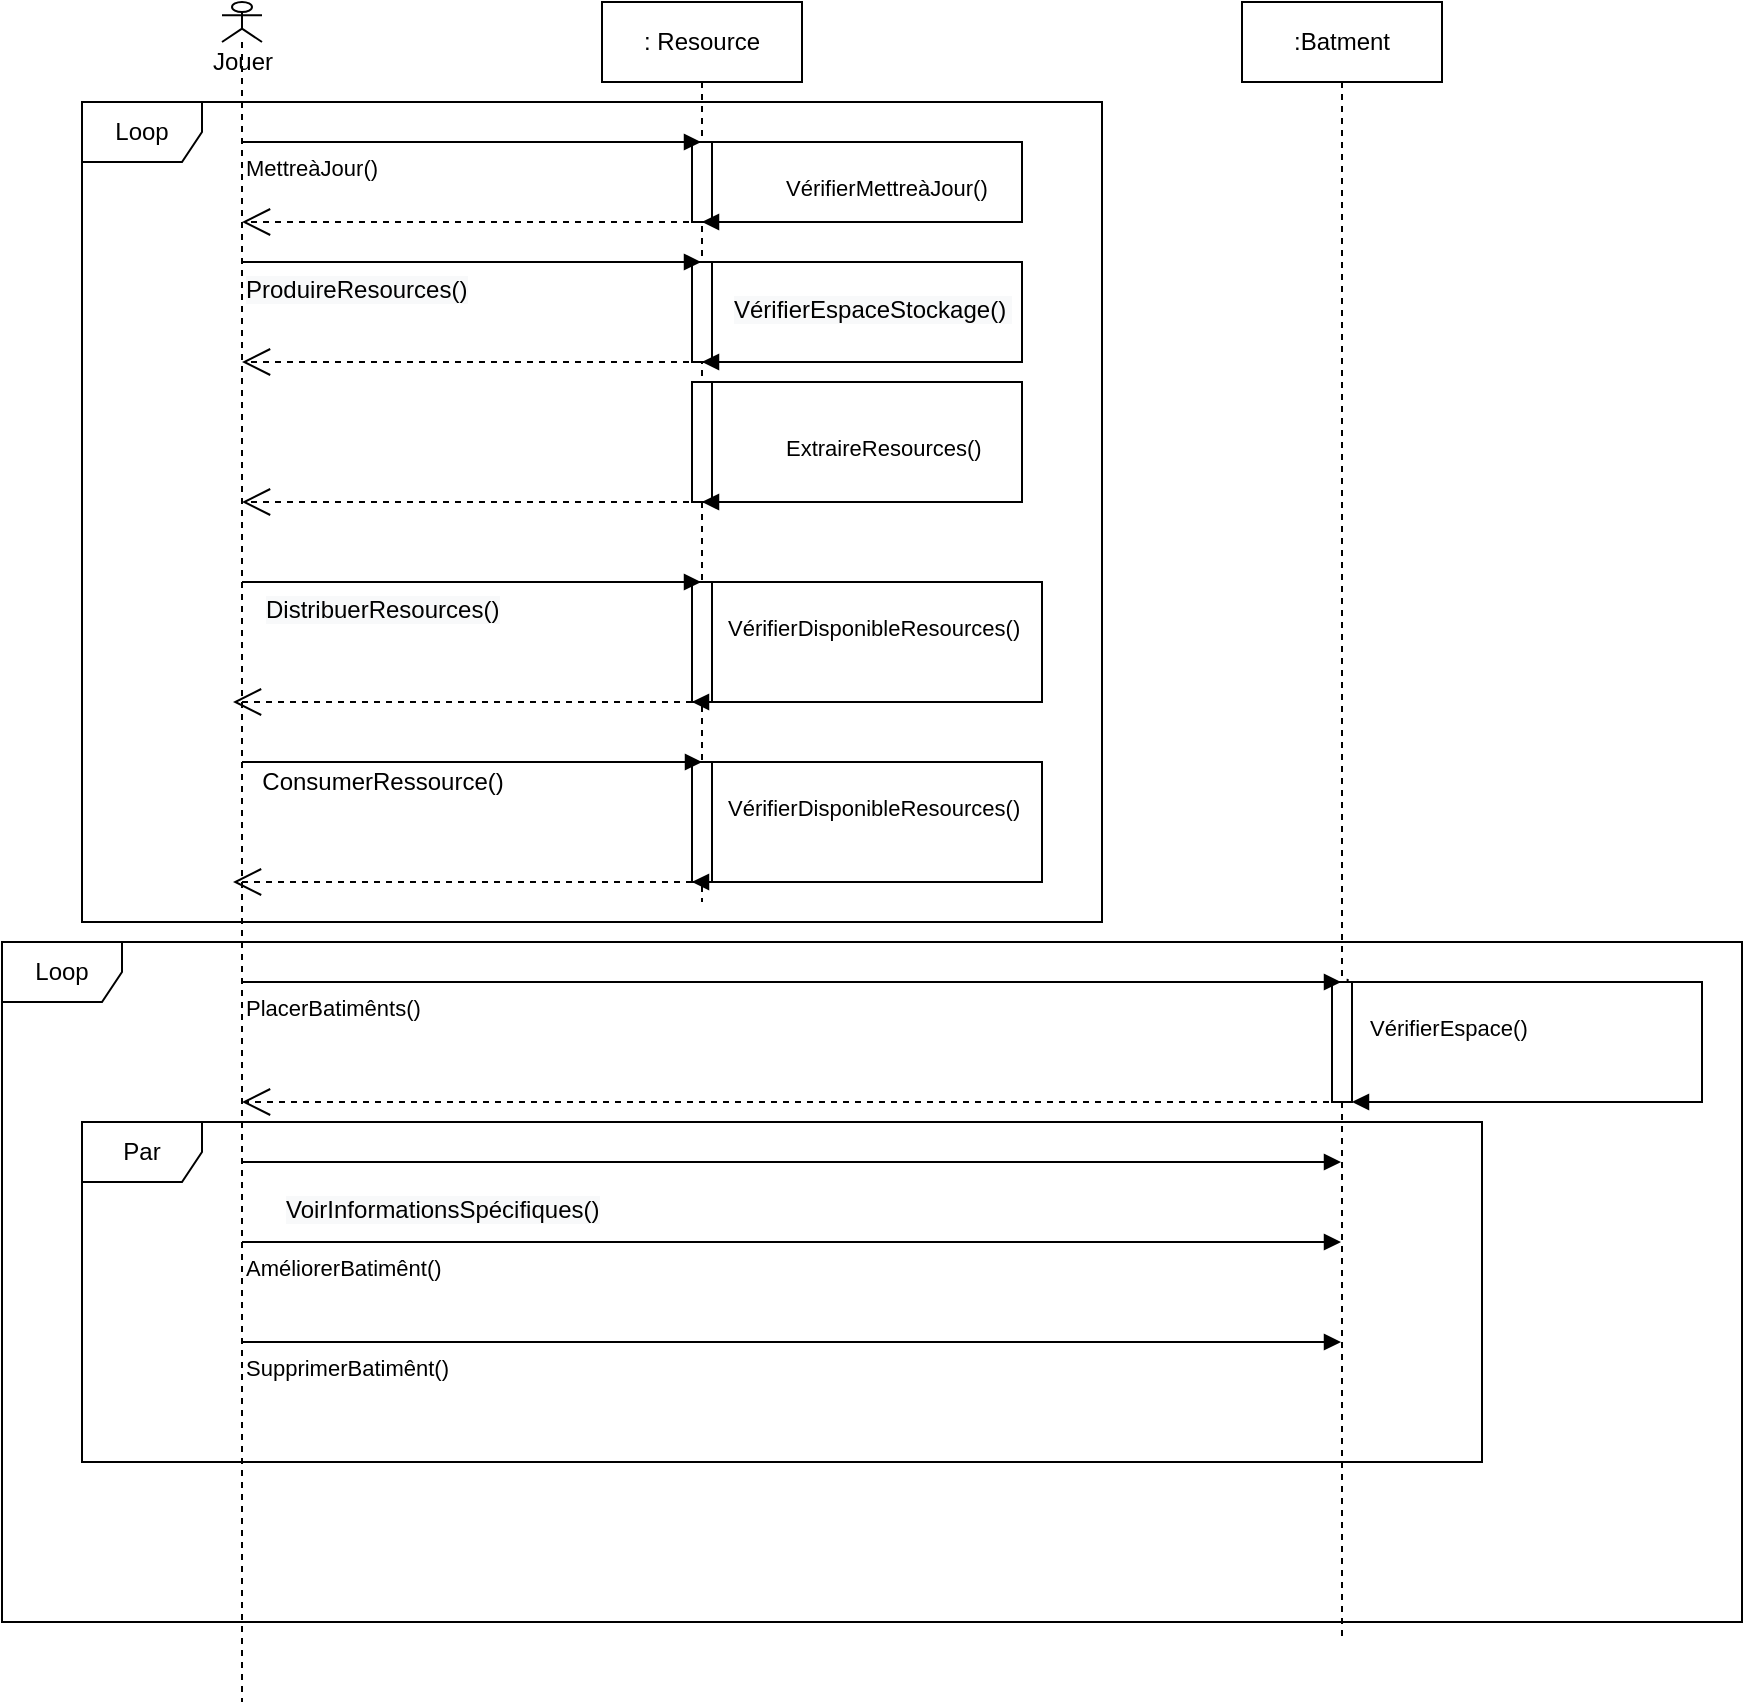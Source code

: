 <mxfile version="15.8.7" type="device"><diagram id="DCuYtryjnzQtfqtNJJIL" name="第 1 页"><mxGraphModel dx="1694" dy="863" grid="1" gridSize="10" guides="1" tooltips="1" connect="1" arrows="1" fold="1" page="1" pageScale="1" pageWidth="3300" pageHeight="4681" math="0" shadow="0"><root><mxCell id="0"/><mxCell id="1" parent="0"/><mxCell id="0z3AmYHJxdK2fZfVjGcK-3" value="" style="shape=umlLifeline;participant=umlActor;perimeter=lifelinePerimeter;whiteSpace=wrap;html=1;container=1;collapsible=0;recursiveResize=0;verticalAlign=top;spacingTop=36;outlineConnect=0;size=20;" parent="1" vertex="1"><mxGeometry x="910" y="90" width="20" height="850" as="geometry"/></mxCell><mxCell id="0z3AmYHJxdK2fZfVjGcK-4" value="Jouer" style="text;html=1;align=center;verticalAlign=middle;resizable=0;points=[];autosize=1;strokeColor=none;fillColor=none;" parent="1" vertex="1"><mxGeometry x="895" y="110" width="50" height="20" as="geometry"/></mxCell><mxCell id="0z3AmYHJxdK2fZfVjGcK-5" value=": Resource" style="shape=umlLifeline;perimeter=lifelinePerimeter;whiteSpace=wrap;html=1;container=1;collapsible=0;recursiveResize=0;outlineConnect=0;" parent="1" vertex="1"><mxGeometry x="1100" y="90" width="100" height="450" as="geometry"/></mxCell><mxCell id="0z3AmYHJxdK2fZfVjGcK-13" value="" style="rounded=0;whiteSpace=wrap;html=1;" parent="0z3AmYHJxdK2fZfVjGcK-5" vertex="1"><mxGeometry x="45" y="70" width="10" height="40" as="geometry"/></mxCell><mxCell id="0z3AmYHJxdK2fZfVjGcK-17" value="" style="html=1;points=[];perimeter=orthogonalPerimeter;" parent="0z3AmYHJxdK2fZfVjGcK-5" vertex="1"><mxGeometry x="45" y="130" width="10" height="50" as="geometry"/></mxCell><mxCell id="0z3AmYHJxdK2fZfVjGcK-38" value="" style="html=1;points=[];perimeter=orthogonalPerimeter;" parent="0z3AmYHJxdK2fZfVjGcK-5" vertex="1"><mxGeometry x="45" y="290" width="10" height="60" as="geometry"/></mxCell><mxCell id="0z3AmYHJxdK2fZfVjGcK-51" value="" style="html=1;points=[];perimeter=orthogonalPerimeter;" parent="0z3AmYHJxdK2fZfVjGcK-5" vertex="1"><mxGeometry x="45" y="380" width="10" height="60" as="geometry"/></mxCell><mxCell id="0z3AmYHJxdK2fZfVjGcK-6" value="MettreàJour()" style="endArrow=block;endFill=1;html=1;edgeStyle=orthogonalEdgeStyle;align=left;verticalAlign=top;rounded=0;" parent="1" source="0z3AmYHJxdK2fZfVjGcK-3" target="0z3AmYHJxdK2fZfVjGcK-5" edge="1"><mxGeometry x="-1" relative="1" as="geometry"><mxPoint x="980" y="180" as="sourcePoint"/><mxPoint x="1140" y="180" as="targetPoint"/><Array as="points"><mxPoint x="1040" y="160"/><mxPoint x="1040" y="160"/></Array></mxGeometry></mxCell><mxCell id="0z3AmYHJxdK2fZfVjGcK-11" value="VérifierMettreàJour()" style="endArrow=block;endFill=1;html=1;edgeStyle=orthogonalEdgeStyle;align=left;verticalAlign=top;rounded=0;" parent="1" source="0z3AmYHJxdK2fZfVjGcK-5" target="0z3AmYHJxdK2fZfVjGcK-5" edge="1"><mxGeometry x="-0.777" y="-10" relative="1" as="geometry"><mxPoint x="980" y="220" as="sourcePoint"/><mxPoint x="1140" y="220" as="targetPoint"/><Array as="points"><mxPoint x="1310" y="160"/><mxPoint x="1310" y="200"/></Array><mxPoint as="offset"/></mxGeometry></mxCell><mxCell id="0z3AmYHJxdK2fZfVjGcK-14" value="" style="endArrow=open;endSize=12;dashed=1;html=1;rounded=0;" parent="1" source="0z3AmYHJxdK2fZfVjGcK-5" target="0z3AmYHJxdK2fZfVjGcK-3" edge="1"><mxGeometry width="160" relative="1" as="geometry"><mxPoint x="980" y="210" as="sourcePoint"/><mxPoint x="1140" y="210" as="targetPoint"/><Array as="points"><mxPoint x="1040" y="200"/></Array></mxGeometry></mxCell><mxCell id="0z3AmYHJxdK2fZfVjGcK-15" value="&lt;span style=&quot;font-size: 12px ; text-align: center ; background-color: rgb(248 , 249 , 250)&quot;&gt;ProduireResources()&lt;/span&gt;" style="endArrow=block;endFill=1;html=1;edgeStyle=orthogonalEdgeStyle;align=left;verticalAlign=top;rounded=0;" parent="1" source="0z3AmYHJxdK2fZfVjGcK-3" target="0z3AmYHJxdK2fZfVjGcK-5" edge="1"><mxGeometry x="-1" relative="1" as="geometry"><mxPoint x="980" y="230" as="sourcePoint"/><mxPoint x="1140" y="230" as="targetPoint"/><Array as="points"><mxPoint x="1040" y="220"/><mxPoint x="1040" y="220"/></Array></mxGeometry></mxCell><mxCell id="0z3AmYHJxdK2fZfVjGcK-20" value="&lt;span style=&quot;font-size: 12px ; text-align: center ; background-color: rgb(248 , 249 , 250)&quot;&gt;VérifierEspaceStockage()&amp;nbsp;&lt;/span&gt;" style="endArrow=block;endFill=1;html=1;edgeStyle=orthogonalEdgeStyle;align=left;verticalAlign=top;rounded=0;" parent="1" target="0z3AmYHJxdK2fZfVjGcK-5" edge="1"><mxGeometry x="-0.927" y="-10" relative="1" as="geometry"><mxPoint x="1150" y="220" as="sourcePoint"/><mxPoint x="1260" y="260" as="targetPoint"/><Array as="points"><mxPoint x="1310" y="220"/><mxPoint x="1310" y="270"/></Array><mxPoint as="offset"/></mxGeometry></mxCell><mxCell id="0z3AmYHJxdK2fZfVjGcK-22" value="" style="endArrow=open;endSize=12;dashed=1;html=1;rounded=0;" parent="1" source="0z3AmYHJxdK2fZfVjGcK-5" target="0z3AmYHJxdK2fZfVjGcK-3" edge="1"><mxGeometry width="160" relative="1" as="geometry"><mxPoint x="980" y="279.71" as="sourcePoint"/><mxPoint x="1140" y="279.71" as="targetPoint"/><Array as="points"><mxPoint x="1030" y="270"/></Array></mxGeometry></mxCell><mxCell id="0z3AmYHJxdK2fZfVjGcK-26" value="" style="html=1;points=[];perimeter=orthogonalPerimeter;" parent="1" vertex="1"><mxGeometry x="1145" y="280" width="10" height="60" as="geometry"/></mxCell><mxCell id="0z3AmYHJxdK2fZfVjGcK-33" value="ExtraireResources()" style="endArrow=block;endFill=1;html=1;edgeStyle=orthogonalEdgeStyle;align=left;verticalAlign=top;rounded=0;" parent="1" source="0z3AmYHJxdK2fZfVjGcK-26" target="0z3AmYHJxdK2fZfVjGcK-5" edge="1"><mxGeometry x="-0.813" y="-20" relative="1" as="geometry"><mxPoint x="1070" y="280" as="sourcePoint"/><mxPoint x="1230" y="340" as="targetPoint"/><Array as="points"><mxPoint x="1310" y="280"/><mxPoint x="1310" y="340"/></Array><mxPoint as="offset"/></mxGeometry></mxCell><mxCell id="0z3AmYHJxdK2fZfVjGcK-35" value="" style="endArrow=open;endSize=12;dashed=1;html=1;rounded=0;" parent="1" source="0z3AmYHJxdK2fZfVjGcK-5" edge="1"><mxGeometry x="-0.833" y="50" width="160" relative="1" as="geometry"><mxPoint x="1040" y="280" as="sourcePoint"/><mxPoint x="920" y="340" as="targetPoint"/><Array as="points"><mxPoint x="1040" y="340"/></Array><mxPoint as="offset"/></mxGeometry></mxCell><mxCell id="0z3AmYHJxdK2fZfVjGcK-36" value="&lt;span style=&quot;font-size: 12px ; text-align: center ; background-color: rgb(248 , 249 , 250)&quot;&gt;DistribuerResources()&lt;/span&gt;" style="endArrow=block;endFill=1;html=1;edgeStyle=orthogonalEdgeStyle;align=left;verticalAlign=top;rounded=0;" parent="1" source="0z3AmYHJxdK2fZfVjGcK-3" target="0z3AmYHJxdK2fZfVjGcK-5" edge="1"><mxGeometry x="-0.912" relative="1" as="geometry"><mxPoint x="1050" y="390" as="sourcePoint"/><mxPoint x="1210" y="390" as="targetPoint"/><Array as="points"><mxPoint x="990" y="380"/><mxPoint x="990" y="380"/></Array><mxPoint as="offset"/></mxGeometry></mxCell><mxCell id="0z3AmYHJxdK2fZfVjGcK-45" value="VérifierDisponibleResources()" style="endArrow=block;endFill=1;html=1;edgeStyle=orthogonalEdgeStyle;align=left;verticalAlign=top;rounded=0;" parent="1" edge="1"><mxGeometry x="-0.947" y="-10" relative="1" as="geometry"><mxPoint x="1150.07" y="379.999" as="sourcePoint"/><mxPoint x="1144.999" y="439.999" as="targetPoint"/><Array as="points"><mxPoint x="1320" y="380"/><mxPoint x="1320" y="440"/></Array><mxPoint as="offset"/></mxGeometry></mxCell><mxCell id="0z3AmYHJxdK2fZfVjGcK-48" value="" style="endArrow=open;endSize=12;dashed=1;html=1;rounded=0;" parent="1" edge="1"><mxGeometry x="-0.833" y="50" width="160" relative="1" as="geometry"><mxPoint x="1145" y="440" as="sourcePoint"/><mxPoint x="915.5" y="440" as="targetPoint"/><Array as="points"><mxPoint x="1035.5" y="440"/></Array><mxPoint as="offset"/></mxGeometry></mxCell><mxCell id="0z3AmYHJxdK2fZfVjGcK-49" value="&lt;span style=&quot;color: rgba(0 , 0 , 0 , 0) ; font-family: monospace ; font-size: 0px ; background-color: rgb(248 , 249 , 250)&quot;&gt;%3CmxGraphModel%3E%3Croot%3E%3CmxCell%20id%3D%220%22%2F%3E%3CmxCell%20id%3D%221%22%20parent%3D%220%22%2F%3E%3CmxCell%20id%3D%222%22%20value%3D%22%26lt%3Bspan%20style%3D%26quot%3Bfont-size%3A%2012px%20%3B%20text-align%3A%20center%20%3B%20background-color%3A%20rgb(248%20%2C%20249%20%2C%20250)%26quot%3B%26gt%3BDistribuerResources()%26lt%3B%2Fspan%26gt%3B%22%20style%3D%22endArrow%3Dblock%3BendFill%3D1%3Bhtml%3D1%3BedgeStyle%3DorthogonalEdgeStyle%3Balign%3Dleft%3BverticalAlign%3Dtop%3Brounded%3D0%3B%22%20edge%3D%221%22%20parent%3D%221%22%3E%3CmxGeometry%20x%3D%22-0.912%22%20relative%3D%221%22%20as%3D%22geometry%22%3E%3CmxPoint%20x%3D%22919.929%22%20y%3D%22380.029%22%20as%3D%22sourcePoint%22%2F%3E%3CmxPoint%20x%3D%221149.5%22%20y%3D%22380.029%22%20as%3D%22targetPoint%22%2F%3E%3CArray%20as%3D%22points%22%3E%3CmxPoint%20x%3D%22990%22%20y%3D%22380%22%2F%3E%3CmxPoint%20x%3D%22990%22%20y%3D%22380%22%2F%3E%3C%2FArray%3E%3CmxPoint%20as%3D%22offset%22%2F%3E%3C%2FmxGeometry%3E%3C%2FmxCell%3E%3C%2Froot%3E%3C%2FmxGraphModel%3E&lt;/span&gt;" style="endArrow=block;endFill=1;html=1;edgeStyle=orthogonalEdgeStyle;align=left;verticalAlign=top;rounded=0;" parent="1" source="0z3AmYHJxdK2fZfVjGcK-3" edge="1"><mxGeometry x="0.044" y="-20" relative="1" as="geometry"><mxPoint x="925" y="470" as="sourcePoint"/><mxPoint x="1150" y="470" as="targetPoint"/><Array as="points"><mxPoint x="980" y="470"/><mxPoint x="980" y="470"/></Array><mxPoint as="offset"/></mxGeometry></mxCell><mxCell id="0z3AmYHJxdK2fZfVjGcK-50" value="ConsumerRessource()" style="text;html=1;align=center;verticalAlign=middle;resizable=0;points=[];autosize=1;strokeColor=none;fillColor=none;" parent="1" vertex="1"><mxGeometry x="920" y="470" width="140" height="20" as="geometry"/></mxCell><mxCell id="0z3AmYHJxdK2fZfVjGcK-52" value="VérifierDisponibleResources()" style="endArrow=block;endFill=1;html=1;edgeStyle=orthogonalEdgeStyle;align=left;verticalAlign=top;rounded=0;" parent="1" edge="1"><mxGeometry x="-0.947" y="-10" relative="1" as="geometry"><mxPoint x="1150.07" y="469.999" as="sourcePoint"/><mxPoint x="1144.999" y="529.999" as="targetPoint"/><Array as="points"><mxPoint x="1320" y="470"/><mxPoint x="1320" y="530"/></Array><mxPoint as="offset"/></mxGeometry></mxCell><mxCell id="0z3AmYHJxdK2fZfVjGcK-54" value="" style="endArrow=open;endSize=12;dashed=1;html=1;rounded=0;" parent="1" edge="1"><mxGeometry x="-0.833" y="50" width="160" relative="1" as="geometry"><mxPoint x="1145" y="530" as="sourcePoint"/><mxPoint x="915.5" y="530" as="targetPoint"/><Array as="points"><mxPoint x="1035.5" y="530"/></Array><mxPoint as="offset"/></mxGeometry></mxCell><mxCell id="0z3AmYHJxdK2fZfVjGcK-55" value=":Batment" style="shape=umlLifeline;perimeter=lifelinePerimeter;whiteSpace=wrap;html=1;container=1;collapsible=0;recursiveResize=0;outlineConnect=0;" parent="1" vertex="1"><mxGeometry x="1420" y="90" width="100" height="820" as="geometry"/></mxCell><mxCell id="0z3AmYHJxdK2fZfVjGcK-57" value="" style="html=1;points=[];perimeter=orthogonalPerimeter;" parent="0z3AmYHJxdK2fZfVjGcK-55" vertex="1"><mxGeometry x="45" y="490" width="10" height="60" as="geometry"/></mxCell><mxCell id="0z3AmYHJxdK2fZfVjGcK-56" value="PlacerBatimênts()" style="endArrow=block;endFill=1;html=1;edgeStyle=orthogonalEdgeStyle;align=left;verticalAlign=top;rounded=0;" parent="1" target="0z3AmYHJxdK2fZfVjGcK-55" edge="1"><mxGeometry x="-1" relative="1" as="geometry"><mxPoint x="920.001" y="580" as="sourcePoint"/><mxPoint x="1150.43" y="580" as="targetPoint"/><Array as="points"><mxPoint x="1340" y="580"/><mxPoint x="1340" y="580"/></Array></mxGeometry></mxCell><mxCell id="0z3AmYHJxdK2fZfVjGcK-58" value="VérifierEspace()" style="endArrow=block;endFill=1;html=1;edgeStyle=orthogonalEdgeStyle;align=left;verticalAlign=top;rounded=0;exitX=0.783;exitY=-0.026;exitDx=0;exitDy=0;exitPerimeter=0;" parent="1" source="0z3AmYHJxdK2fZfVjGcK-57" edge="1"><mxGeometry x="-0.947" y="-10" relative="1" as="geometry"><mxPoint x="1480.07" y="579.999" as="sourcePoint"/><mxPoint x="1474.999" y="639.999" as="targetPoint"/><Array as="points"><mxPoint x="1473" y="580"/><mxPoint x="1650" y="580"/><mxPoint x="1650" y="640"/></Array><mxPoint as="offset"/></mxGeometry></mxCell><mxCell id="0z3AmYHJxdK2fZfVjGcK-59" value="" style="endArrow=open;endSize=12;dashed=1;html=1;rounded=0;" parent="1" target="0z3AmYHJxdK2fZfVjGcK-3" edge="1"><mxGeometry x="-0.833" y="50" width="160" relative="1" as="geometry"><mxPoint x="1469.5" y="640" as="sourcePoint"/><mxPoint x="1240" y="640" as="targetPoint"/><Array as="points"/><mxPoint as="offset"/></mxGeometry></mxCell><mxCell id="0z3AmYHJxdK2fZfVjGcK-60" value="&lt;span style=&quot;font-size: 12px ; text-align: center ; background-color: rgb(248 , 249 , 250)&quot;&gt;VoirInformationsSpécifiques()&lt;/span&gt;" style="endArrow=block;endFill=1;html=1;edgeStyle=orthogonalEdgeStyle;align=left;verticalAlign=top;rounded=0;" parent="1" edge="1"><mxGeometry x="-0.927" y="-10" relative="1" as="geometry"><mxPoint x="920.001" y="670" as="sourcePoint"/><mxPoint x="1469.5" y="670" as="targetPoint"/><Array as="points"><mxPoint x="1340" y="670"/><mxPoint x="1340" y="670"/></Array><mxPoint as="offset"/></mxGeometry></mxCell><mxCell id="0z3AmYHJxdK2fZfVjGcK-64" value="AméliorerBatimênt()" style="endArrow=block;endFill=1;html=1;edgeStyle=orthogonalEdgeStyle;align=left;verticalAlign=top;rounded=0;" parent="1" edge="1"><mxGeometry x="-1" relative="1" as="geometry"><mxPoint x="920.001" y="710" as="sourcePoint"/><mxPoint x="1469.5" y="710" as="targetPoint"/><Array as="points"><mxPoint x="1340" y="710"/><mxPoint x="1340" y="710"/></Array></mxGeometry></mxCell><mxCell id="0z3AmYHJxdK2fZfVjGcK-65" value="SupprimerBatimênt()" style="endArrow=block;endFill=1;html=1;edgeStyle=orthogonalEdgeStyle;align=left;verticalAlign=top;rounded=0;" parent="1" edge="1"><mxGeometry x="-1" relative="1" as="geometry"><mxPoint x="920.001" y="760" as="sourcePoint"/><mxPoint x="1469.5" y="760" as="targetPoint"/><Array as="points"><mxPoint x="1340" y="760"/><mxPoint x="1340" y="760"/></Array></mxGeometry></mxCell><mxCell id="0z3AmYHJxdK2fZfVjGcK-66" value="Par" style="shape=umlFrame;whiteSpace=wrap;html=1;" parent="1" vertex="1"><mxGeometry x="840" y="650" width="700" height="170" as="geometry"/></mxCell><mxCell id="0z3AmYHJxdK2fZfVjGcK-67" value="Loop" style="shape=umlFrame;whiteSpace=wrap;html=1;" parent="1" vertex="1"><mxGeometry x="840" y="140" width="510" height="410" as="geometry"/></mxCell><mxCell id="0z3AmYHJxdK2fZfVjGcK-68" value="Loop" style="shape=umlFrame;whiteSpace=wrap;html=1;" parent="1" vertex="1"><mxGeometry x="800" y="560" width="870" height="340" as="geometry"/></mxCell></root></mxGraphModel></diagram></mxfile>